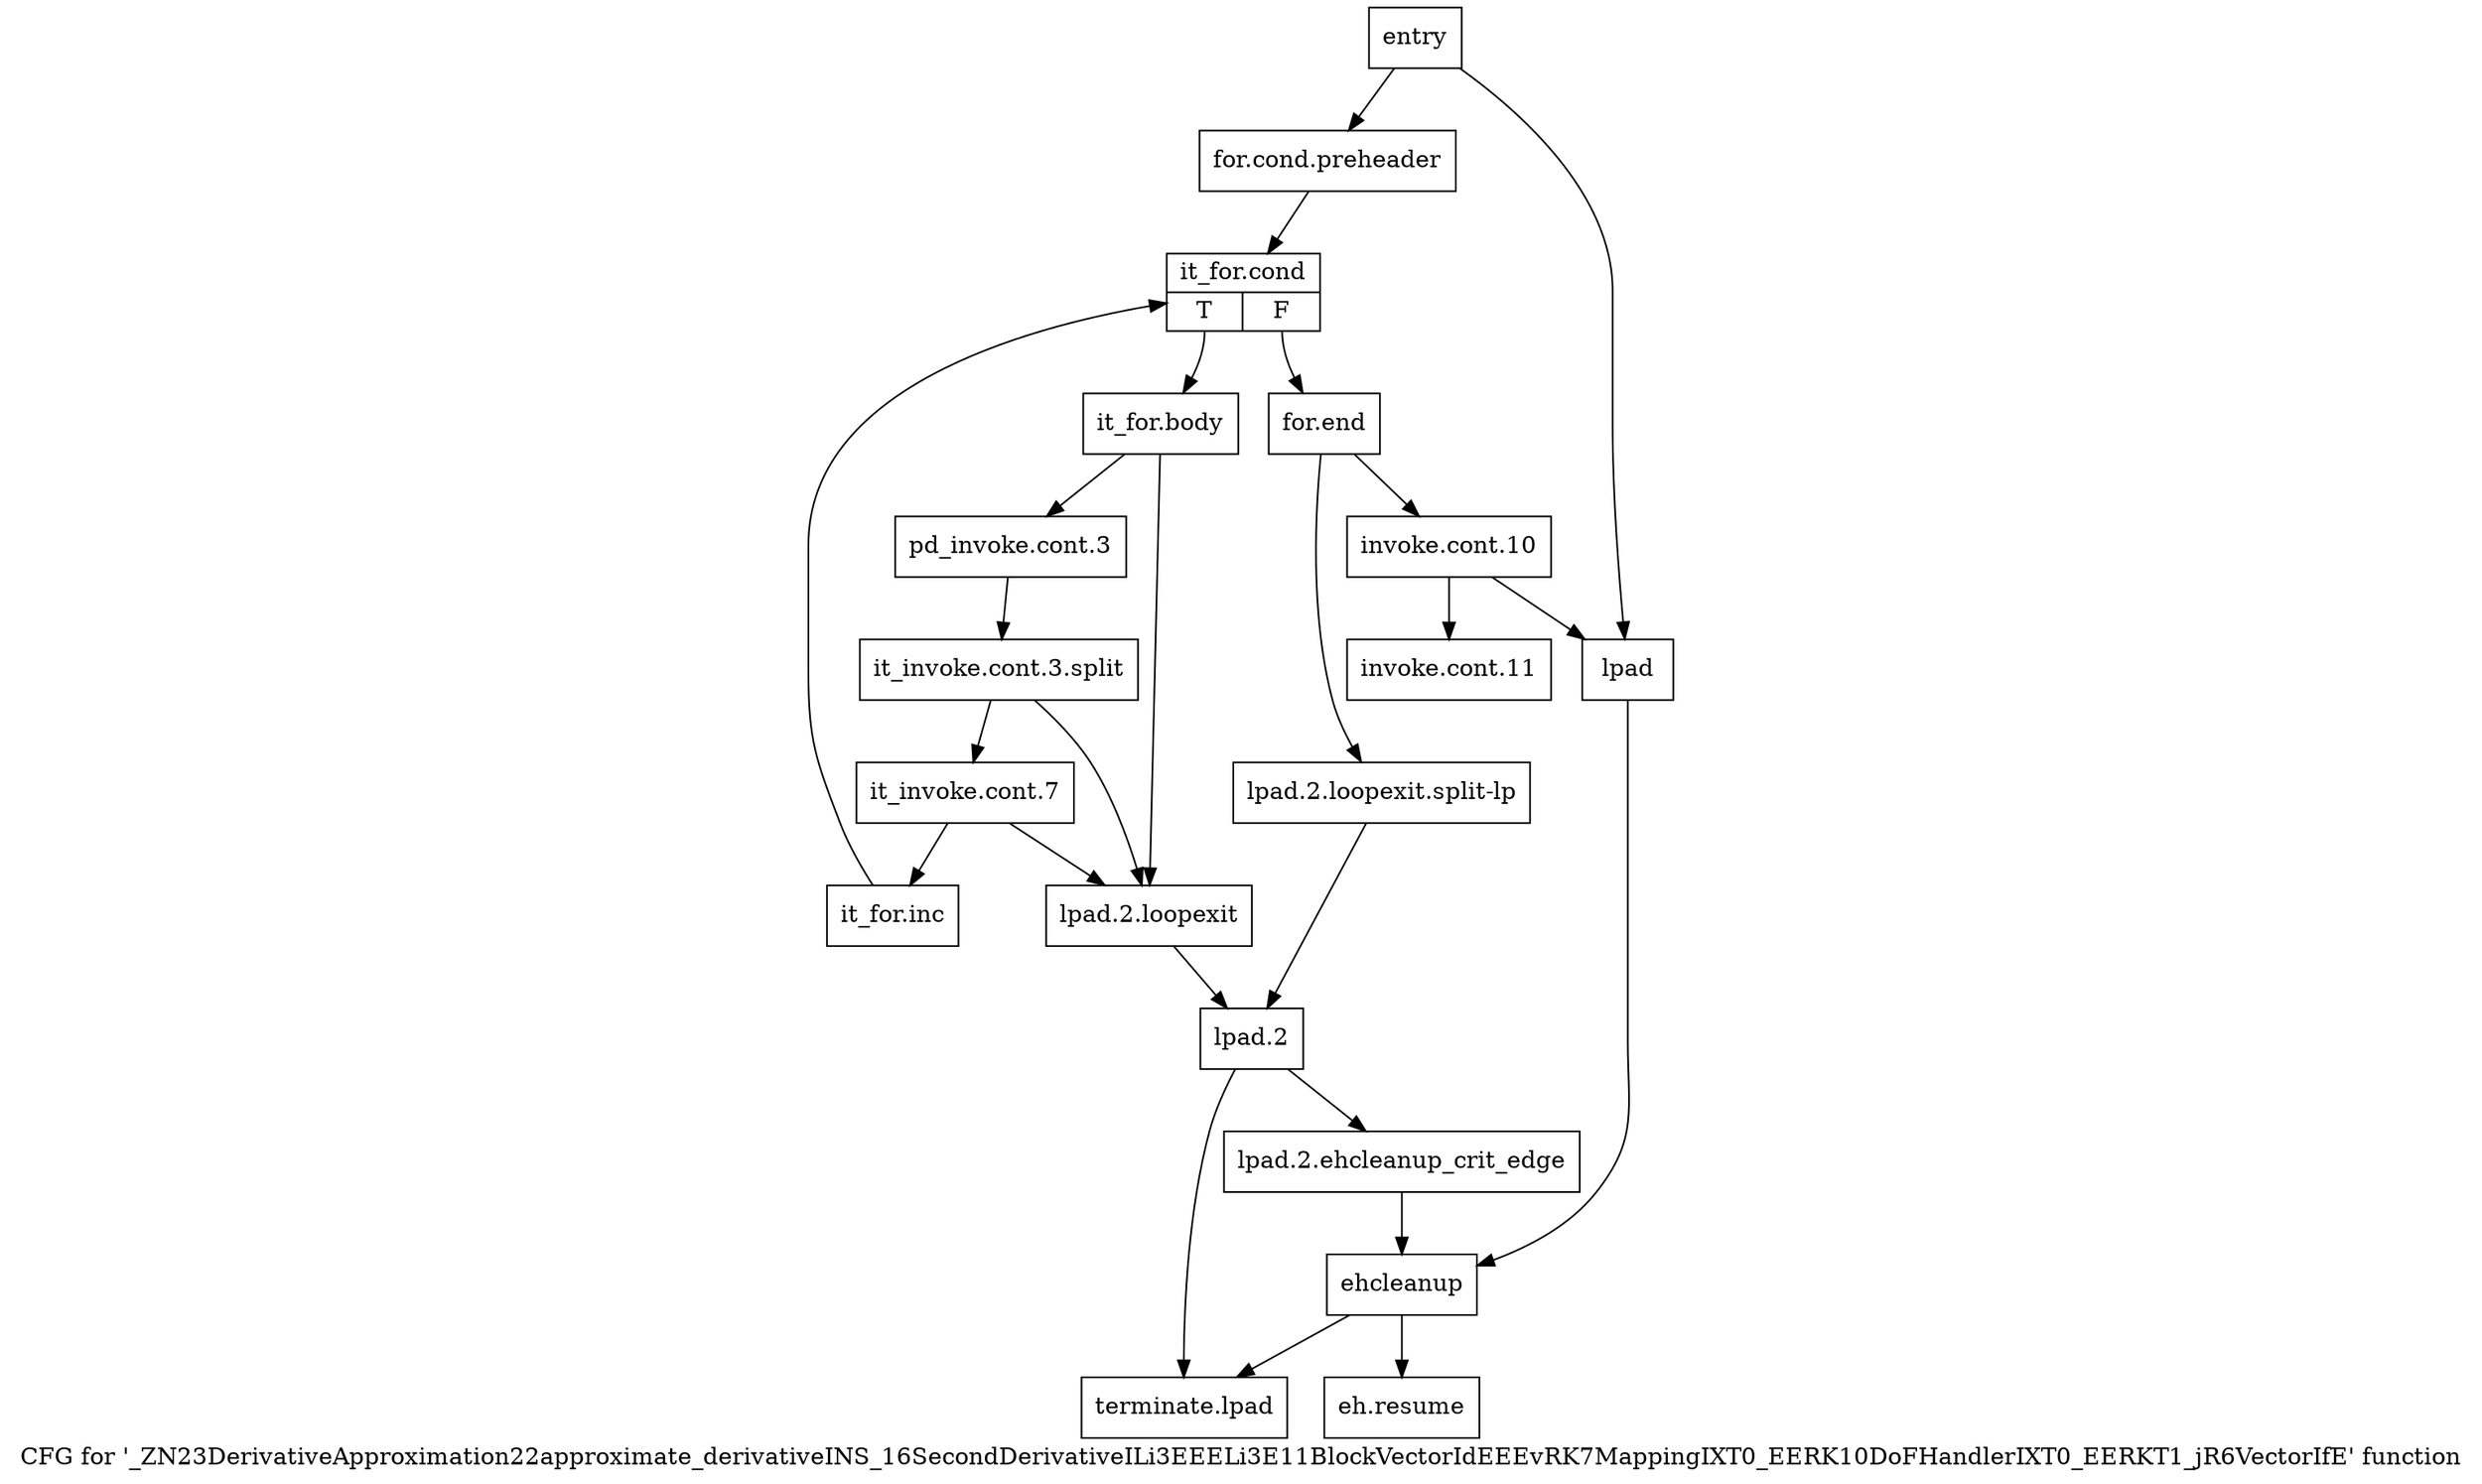 digraph "CFG for '_ZN23DerivativeApproximation22approximate_derivativeINS_16SecondDerivativeILi3EEELi3E11BlockVectorIdEEEvRK7MappingIXT0_EERK10DoFHandlerIXT0_EERKT1_jR6VectorIfE' function" {
	label="CFG for '_ZN23DerivativeApproximation22approximate_derivativeINS_16SecondDerivativeILi3EEELi3E11BlockVectorIdEEEvRK7MappingIXT0_EERK10DoFHandlerIXT0_EERKT1_jR6VectorIfE' function";

	Node0x3d0d1e0 [shape=record,label="{entry}"];
	Node0x3d0d1e0 -> Node0x3d0d230;
	Node0x3d0d1e0 -> Node0x3d0d410;
	Node0x3d0d230 [shape=record,label="{for.cond.preheader}"];
	Node0x3d0d230 -> Node0x3d0d280;
	Node0x3d0d280 [shape=record,label="{it_for.cond|{<s0>T|<s1>F}}"];
	Node0x3d0d280:s0 -> Node0x3d0d2d0;
	Node0x3d0d280:s1 -> Node0x3d0d5a0;
	Node0x3d0d2d0 [shape=record,label="{it_for.body}"];
	Node0x3d0d2d0 -> Node0x3d0d320;
	Node0x3d0d2d0 -> Node0x3d0d460;
	Node0x3d0d320 [shape=record,label="{pd_invoke.cont.3}"];
	Node0x3d0d320 -> Node0x9caa900;
	Node0x9caa900 [shape=record,label="{it_invoke.cont.3.split}"];
	Node0x9caa900 -> Node0x3d0d370;
	Node0x9caa900 -> Node0x3d0d460;
	Node0x3d0d370 [shape=record,label="{it_invoke.cont.7}"];
	Node0x3d0d370 -> Node0x3d0d3c0;
	Node0x3d0d370 -> Node0x3d0d460;
	Node0x3d0d3c0 [shape=record,label="{it_for.inc}"];
	Node0x3d0d3c0 -> Node0x3d0d280;
	Node0x3d0d410 [shape=record,label="{lpad}"];
	Node0x3d0d410 -> Node0x3d0d690;
	Node0x3d0d460 [shape=record,label="{lpad.2.loopexit}"];
	Node0x3d0d460 -> Node0x3d0d500;
	Node0x3d0d4b0 [shape=record,label="{lpad.2.loopexit.split-lp}"];
	Node0x3d0d4b0 -> Node0x3d0d500;
	Node0x3d0d500 [shape=record,label="{lpad.2}"];
	Node0x3d0d500 -> Node0x3d0d550;
	Node0x3d0d500 -> Node0x3d0d730;
	Node0x3d0d550 [shape=record,label="{lpad.2.ehcleanup_crit_edge}"];
	Node0x3d0d550 -> Node0x3d0d690;
	Node0x3d0d5a0 [shape=record,label="{for.end}"];
	Node0x3d0d5a0 -> Node0x3d0d5f0;
	Node0x3d0d5a0 -> Node0x3d0d4b0;
	Node0x3d0d5f0 [shape=record,label="{invoke.cont.10}"];
	Node0x3d0d5f0 -> Node0x3d0d640;
	Node0x3d0d5f0 -> Node0x3d0d410;
	Node0x3d0d640 [shape=record,label="{invoke.cont.11}"];
	Node0x3d0d690 [shape=record,label="{ehcleanup}"];
	Node0x3d0d690 -> Node0x3d0d6e0;
	Node0x3d0d690 -> Node0x3d0d730;
	Node0x3d0d6e0 [shape=record,label="{eh.resume}"];
	Node0x3d0d730 [shape=record,label="{terminate.lpad}"];
}
